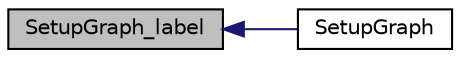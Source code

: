 digraph "SetupGraph_label"
{
  edge [fontname="Helvetica",fontsize="10",labelfontname="Helvetica",labelfontsize="10"];
  node [fontname="Helvetica",fontsize="10",shape=record];
  rankdir="LR";
  Node36 [label="SetupGraph_label",height=0.2,width=0.4,color="black", fillcolor="grey75", style="filled", fontcolor="black"];
  Node36 -> Node37 [dir="back",color="midnightblue",fontsize="10",style="solid",fontname="Helvetica"];
  Node37 [label="SetupGraph",height=0.2,width=0.4,color="black", fillcolor="white", style="filled",URL="$dd/d06/libmetis_2proto_8h.html#a9192cba632de98d1759721a5676eaf05"];
}
